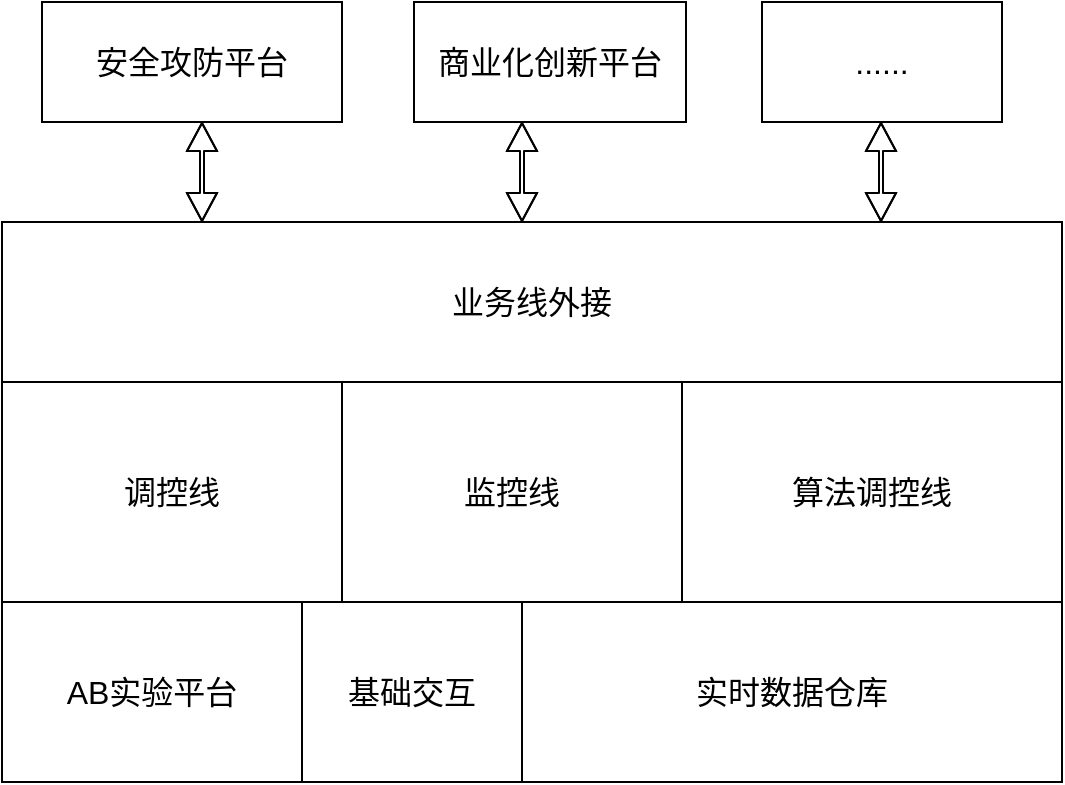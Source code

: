 <mxfile version="14.5.0" type="github">
  <diagram id="vUGOujwRfQkUoNaOfnRk" name="Page-1">
    <mxGraphModel dx="1298" dy="743" grid="1" gridSize="10" guides="1" tooltips="1" connect="1" arrows="1" fold="1" page="1" pageScale="1" pageWidth="827" pageHeight="1169" math="0" shadow="0">
      <root>
        <mxCell id="0" />
        <mxCell id="1" parent="0" />
        <mxCell id="NLezybTKjXzrQGOWKjKE-1" value="" style="rounded=0;whiteSpace=wrap;html=1;" vertex="1" parent="1">
          <mxGeometry x="180" y="460" width="530" height="280" as="geometry" />
        </mxCell>
        <mxCell id="NLezybTKjXzrQGOWKjKE-2" value="安全攻防平台" style="rounded=0;whiteSpace=wrap;html=1;fontSize=16;" vertex="1" parent="1">
          <mxGeometry x="200" y="350" width="150" height="60" as="geometry" />
        </mxCell>
        <mxCell id="NLezybTKjXzrQGOWKjKE-4" value="商业化创新平台" style="rounded=0;whiteSpace=wrap;html=1;fontSize=16;" vertex="1" parent="1">
          <mxGeometry x="386" y="350" width="136" height="60" as="geometry" />
        </mxCell>
        <mxCell id="NLezybTKjXzrQGOWKjKE-5" value="......" style="rounded=0;whiteSpace=wrap;html=1;fontSize=16;" vertex="1" parent="1">
          <mxGeometry x="560" y="350" width="120" height="60" as="geometry" />
        </mxCell>
        <mxCell id="NLezybTKjXzrQGOWKjKE-13" value="" style="shape=flexArrow;endArrow=classic;startArrow=classic;html=1;fontSize=16;width=2;endSize=4.33;startSize=4.33;startWidth=12;endWidth=12;" edge="1" parent="1">
          <mxGeometry width="50" height="50" relative="1" as="geometry">
            <mxPoint x="280" y="460" as="sourcePoint" />
            <mxPoint x="280" y="410" as="targetPoint" />
            <Array as="points">
              <mxPoint x="280" y="430" />
            </Array>
          </mxGeometry>
        </mxCell>
        <mxCell id="NLezybTKjXzrQGOWKjKE-14" value="" style="shape=flexArrow;endArrow=classic;startArrow=classic;html=1;fontSize=16;width=2;endSize=4.33;startSize=4.33;startWidth=12;endWidth=12;" edge="1" parent="1">
          <mxGeometry width="50" height="50" relative="1" as="geometry">
            <mxPoint x="440" y="460" as="sourcePoint" />
            <mxPoint x="440" y="410" as="targetPoint" />
            <Array as="points">
              <mxPoint x="440" y="430" />
            </Array>
          </mxGeometry>
        </mxCell>
        <mxCell id="NLezybTKjXzrQGOWKjKE-15" value="" style="shape=flexArrow;endArrow=classic;startArrow=classic;html=1;fontSize=16;width=2;endSize=4.33;startSize=4.33;startWidth=12;endWidth=12;" edge="1" parent="1">
          <mxGeometry width="50" height="50" relative="1" as="geometry">
            <mxPoint x="619.5" y="460" as="sourcePoint" />
            <mxPoint x="619.5" y="410" as="targetPoint" />
            <Array as="points">
              <mxPoint x="619.5" y="430" />
            </Array>
          </mxGeometry>
        </mxCell>
        <mxCell id="NLezybTKjXzrQGOWKjKE-18" value="实时数据仓库" style="rounded=0;whiteSpace=wrap;html=1;fontSize=16;" vertex="1" parent="1">
          <mxGeometry x="440" y="650" width="270" height="90" as="geometry" />
        </mxCell>
        <mxCell id="NLezybTKjXzrQGOWKjKE-19" value="基础交互" style="rounded=0;whiteSpace=wrap;html=1;fontSize=16;" vertex="1" parent="1">
          <mxGeometry x="330" y="650" width="110" height="90" as="geometry" />
        </mxCell>
        <mxCell id="NLezybTKjXzrQGOWKjKE-22" value="AB实验平台" style="rounded=0;whiteSpace=wrap;html=1;fontSize=16;" vertex="1" parent="1">
          <mxGeometry x="180" y="650" width="150" height="90" as="geometry" />
        </mxCell>
        <mxCell id="NLezybTKjXzrQGOWKjKE-23" value="业务线外接" style="rounded=0;whiteSpace=wrap;html=1;fontSize=16;" vertex="1" parent="1">
          <mxGeometry x="180" y="460" width="530" height="80" as="geometry" />
        </mxCell>
        <mxCell id="NLezybTKjXzrQGOWKjKE-24" value="调控线" style="rounded=0;whiteSpace=wrap;html=1;fontSize=16;" vertex="1" parent="1">
          <mxGeometry x="180" y="540" width="170" height="110" as="geometry" />
        </mxCell>
        <mxCell id="NLezybTKjXzrQGOWKjKE-25" value="监控线" style="rounded=0;whiteSpace=wrap;html=1;fontSize=16;" vertex="1" parent="1">
          <mxGeometry x="350" y="540" width="170" height="110" as="geometry" />
        </mxCell>
        <mxCell id="NLezybTKjXzrQGOWKjKE-26" value="算法调控线" style="rounded=0;whiteSpace=wrap;html=1;fontSize=16;" vertex="1" parent="1">
          <mxGeometry x="520" y="540" width="190" height="110" as="geometry" />
        </mxCell>
      </root>
    </mxGraphModel>
  </diagram>
</mxfile>
